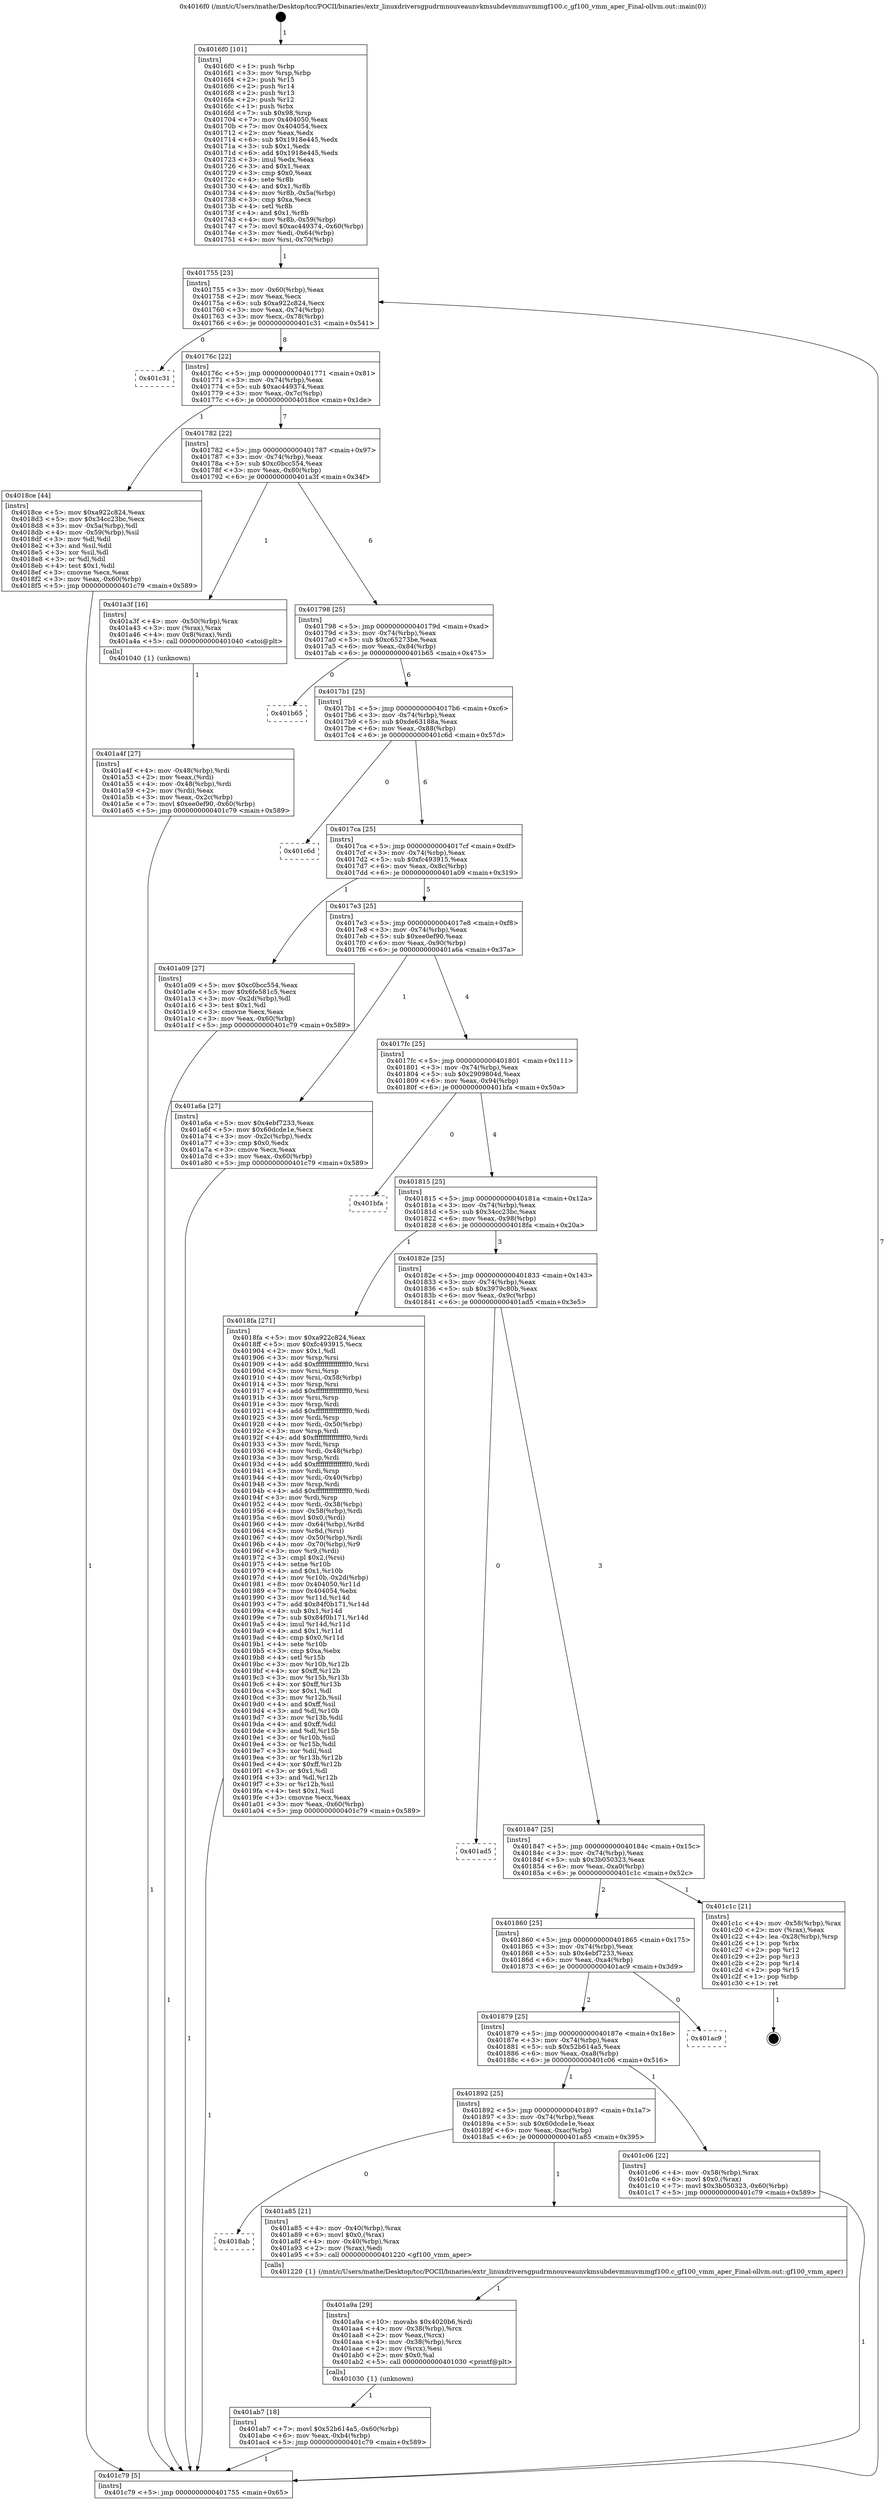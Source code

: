 digraph "0x4016f0" {
  label = "0x4016f0 (/mnt/c/Users/mathe/Desktop/tcc/POCII/binaries/extr_linuxdriversgpudrmnouveaunvkmsubdevmmuvmmgf100.c_gf100_vmm_aper_Final-ollvm.out::main(0))"
  labelloc = "t"
  node[shape=record]

  Entry [label="",width=0.3,height=0.3,shape=circle,fillcolor=black,style=filled]
  "0x401755" [label="{
     0x401755 [23]\l
     | [instrs]\l
     &nbsp;&nbsp;0x401755 \<+3\>: mov -0x60(%rbp),%eax\l
     &nbsp;&nbsp;0x401758 \<+2\>: mov %eax,%ecx\l
     &nbsp;&nbsp;0x40175a \<+6\>: sub $0xa922c824,%ecx\l
     &nbsp;&nbsp;0x401760 \<+3\>: mov %eax,-0x74(%rbp)\l
     &nbsp;&nbsp;0x401763 \<+3\>: mov %ecx,-0x78(%rbp)\l
     &nbsp;&nbsp;0x401766 \<+6\>: je 0000000000401c31 \<main+0x541\>\l
  }"]
  "0x401c31" [label="{
     0x401c31\l
  }", style=dashed]
  "0x40176c" [label="{
     0x40176c [22]\l
     | [instrs]\l
     &nbsp;&nbsp;0x40176c \<+5\>: jmp 0000000000401771 \<main+0x81\>\l
     &nbsp;&nbsp;0x401771 \<+3\>: mov -0x74(%rbp),%eax\l
     &nbsp;&nbsp;0x401774 \<+5\>: sub $0xac449374,%eax\l
     &nbsp;&nbsp;0x401779 \<+3\>: mov %eax,-0x7c(%rbp)\l
     &nbsp;&nbsp;0x40177c \<+6\>: je 00000000004018ce \<main+0x1de\>\l
  }"]
  Exit [label="",width=0.3,height=0.3,shape=circle,fillcolor=black,style=filled,peripheries=2]
  "0x4018ce" [label="{
     0x4018ce [44]\l
     | [instrs]\l
     &nbsp;&nbsp;0x4018ce \<+5\>: mov $0xa922c824,%eax\l
     &nbsp;&nbsp;0x4018d3 \<+5\>: mov $0x34cc23bc,%ecx\l
     &nbsp;&nbsp;0x4018d8 \<+3\>: mov -0x5a(%rbp),%dl\l
     &nbsp;&nbsp;0x4018db \<+4\>: mov -0x59(%rbp),%sil\l
     &nbsp;&nbsp;0x4018df \<+3\>: mov %dl,%dil\l
     &nbsp;&nbsp;0x4018e2 \<+3\>: and %sil,%dil\l
     &nbsp;&nbsp;0x4018e5 \<+3\>: xor %sil,%dl\l
     &nbsp;&nbsp;0x4018e8 \<+3\>: or %dl,%dil\l
     &nbsp;&nbsp;0x4018eb \<+4\>: test $0x1,%dil\l
     &nbsp;&nbsp;0x4018ef \<+3\>: cmovne %ecx,%eax\l
     &nbsp;&nbsp;0x4018f2 \<+3\>: mov %eax,-0x60(%rbp)\l
     &nbsp;&nbsp;0x4018f5 \<+5\>: jmp 0000000000401c79 \<main+0x589\>\l
  }"]
  "0x401782" [label="{
     0x401782 [22]\l
     | [instrs]\l
     &nbsp;&nbsp;0x401782 \<+5\>: jmp 0000000000401787 \<main+0x97\>\l
     &nbsp;&nbsp;0x401787 \<+3\>: mov -0x74(%rbp),%eax\l
     &nbsp;&nbsp;0x40178a \<+5\>: sub $0xc0bcc554,%eax\l
     &nbsp;&nbsp;0x40178f \<+3\>: mov %eax,-0x80(%rbp)\l
     &nbsp;&nbsp;0x401792 \<+6\>: je 0000000000401a3f \<main+0x34f\>\l
  }"]
  "0x401c79" [label="{
     0x401c79 [5]\l
     | [instrs]\l
     &nbsp;&nbsp;0x401c79 \<+5\>: jmp 0000000000401755 \<main+0x65\>\l
  }"]
  "0x4016f0" [label="{
     0x4016f0 [101]\l
     | [instrs]\l
     &nbsp;&nbsp;0x4016f0 \<+1\>: push %rbp\l
     &nbsp;&nbsp;0x4016f1 \<+3\>: mov %rsp,%rbp\l
     &nbsp;&nbsp;0x4016f4 \<+2\>: push %r15\l
     &nbsp;&nbsp;0x4016f6 \<+2\>: push %r14\l
     &nbsp;&nbsp;0x4016f8 \<+2\>: push %r13\l
     &nbsp;&nbsp;0x4016fa \<+2\>: push %r12\l
     &nbsp;&nbsp;0x4016fc \<+1\>: push %rbx\l
     &nbsp;&nbsp;0x4016fd \<+7\>: sub $0x98,%rsp\l
     &nbsp;&nbsp;0x401704 \<+7\>: mov 0x404050,%eax\l
     &nbsp;&nbsp;0x40170b \<+7\>: mov 0x404054,%ecx\l
     &nbsp;&nbsp;0x401712 \<+2\>: mov %eax,%edx\l
     &nbsp;&nbsp;0x401714 \<+6\>: sub $0x1918e445,%edx\l
     &nbsp;&nbsp;0x40171a \<+3\>: sub $0x1,%edx\l
     &nbsp;&nbsp;0x40171d \<+6\>: add $0x1918e445,%edx\l
     &nbsp;&nbsp;0x401723 \<+3\>: imul %edx,%eax\l
     &nbsp;&nbsp;0x401726 \<+3\>: and $0x1,%eax\l
     &nbsp;&nbsp;0x401729 \<+3\>: cmp $0x0,%eax\l
     &nbsp;&nbsp;0x40172c \<+4\>: sete %r8b\l
     &nbsp;&nbsp;0x401730 \<+4\>: and $0x1,%r8b\l
     &nbsp;&nbsp;0x401734 \<+4\>: mov %r8b,-0x5a(%rbp)\l
     &nbsp;&nbsp;0x401738 \<+3\>: cmp $0xa,%ecx\l
     &nbsp;&nbsp;0x40173b \<+4\>: setl %r8b\l
     &nbsp;&nbsp;0x40173f \<+4\>: and $0x1,%r8b\l
     &nbsp;&nbsp;0x401743 \<+4\>: mov %r8b,-0x59(%rbp)\l
     &nbsp;&nbsp;0x401747 \<+7\>: movl $0xac449374,-0x60(%rbp)\l
     &nbsp;&nbsp;0x40174e \<+3\>: mov %edi,-0x64(%rbp)\l
     &nbsp;&nbsp;0x401751 \<+4\>: mov %rsi,-0x70(%rbp)\l
  }"]
  "0x401ab7" [label="{
     0x401ab7 [18]\l
     | [instrs]\l
     &nbsp;&nbsp;0x401ab7 \<+7\>: movl $0x52b614a5,-0x60(%rbp)\l
     &nbsp;&nbsp;0x401abe \<+6\>: mov %eax,-0xb4(%rbp)\l
     &nbsp;&nbsp;0x401ac4 \<+5\>: jmp 0000000000401c79 \<main+0x589\>\l
  }"]
  "0x401a3f" [label="{
     0x401a3f [16]\l
     | [instrs]\l
     &nbsp;&nbsp;0x401a3f \<+4\>: mov -0x50(%rbp),%rax\l
     &nbsp;&nbsp;0x401a43 \<+3\>: mov (%rax),%rax\l
     &nbsp;&nbsp;0x401a46 \<+4\>: mov 0x8(%rax),%rdi\l
     &nbsp;&nbsp;0x401a4a \<+5\>: call 0000000000401040 \<atoi@plt\>\l
     | [calls]\l
     &nbsp;&nbsp;0x401040 \{1\} (unknown)\l
  }"]
  "0x401798" [label="{
     0x401798 [25]\l
     | [instrs]\l
     &nbsp;&nbsp;0x401798 \<+5\>: jmp 000000000040179d \<main+0xad\>\l
     &nbsp;&nbsp;0x40179d \<+3\>: mov -0x74(%rbp),%eax\l
     &nbsp;&nbsp;0x4017a0 \<+5\>: sub $0xc65273be,%eax\l
     &nbsp;&nbsp;0x4017a5 \<+6\>: mov %eax,-0x84(%rbp)\l
     &nbsp;&nbsp;0x4017ab \<+6\>: je 0000000000401b65 \<main+0x475\>\l
  }"]
  "0x401a9a" [label="{
     0x401a9a [29]\l
     | [instrs]\l
     &nbsp;&nbsp;0x401a9a \<+10\>: movabs $0x4020b6,%rdi\l
     &nbsp;&nbsp;0x401aa4 \<+4\>: mov -0x38(%rbp),%rcx\l
     &nbsp;&nbsp;0x401aa8 \<+2\>: mov %eax,(%rcx)\l
     &nbsp;&nbsp;0x401aaa \<+4\>: mov -0x38(%rbp),%rcx\l
     &nbsp;&nbsp;0x401aae \<+2\>: mov (%rcx),%esi\l
     &nbsp;&nbsp;0x401ab0 \<+2\>: mov $0x0,%al\l
     &nbsp;&nbsp;0x401ab2 \<+5\>: call 0000000000401030 \<printf@plt\>\l
     | [calls]\l
     &nbsp;&nbsp;0x401030 \{1\} (unknown)\l
  }"]
  "0x401b65" [label="{
     0x401b65\l
  }", style=dashed]
  "0x4017b1" [label="{
     0x4017b1 [25]\l
     | [instrs]\l
     &nbsp;&nbsp;0x4017b1 \<+5\>: jmp 00000000004017b6 \<main+0xc6\>\l
     &nbsp;&nbsp;0x4017b6 \<+3\>: mov -0x74(%rbp),%eax\l
     &nbsp;&nbsp;0x4017b9 \<+5\>: sub $0xde63188a,%eax\l
     &nbsp;&nbsp;0x4017be \<+6\>: mov %eax,-0x88(%rbp)\l
     &nbsp;&nbsp;0x4017c4 \<+6\>: je 0000000000401c6d \<main+0x57d\>\l
  }"]
  "0x4018ab" [label="{
     0x4018ab\l
  }", style=dashed]
  "0x401c6d" [label="{
     0x401c6d\l
  }", style=dashed]
  "0x4017ca" [label="{
     0x4017ca [25]\l
     | [instrs]\l
     &nbsp;&nbsp;0x4017ca \<+5\>: jmp 00000000004017cf \<main+0xdf\>\l
     &nbsp;&nbsp;0x4017cf \<+3\>: mov -0x74(%rbp),%eax\l
     &nbsp;&nbsp;0x4017d2 \<+5\>: sub $0xfc493915,%eax\l
     &nbsp;&nbsp;0x4017d7 \<+6\>: mov %eax,-0x8c(%rbp)\l
     &nbsp;&nbsp;0x4017dd \<+6\>: je 0000000000401a09 \<main+0x319\>\l
  }"]
  "0x401a85" [label="{
     0x401a85 [21]\l
     | [instrs]\l
     &nbsp;&nbsp;0x401a85 \<+4\>: mov -0x40(%rbp),%rax\l
     &nbsp;&nbsp;0x401a89 \<+6\>: movl $0x0,(%rax)\l
     &nbsp;&nbsp;0x401a8f \<+4\>: mov -0x40(%rbp),%rax\l
     &nbsp;&nbsp;0x401a93 \<+2\>: mov (%rax),%edi\l
     &nbsp;&nbsp;0x401a95 \<+5\>: call 0000000000401220 \<gf100_vmm_aper\>\l
     | [calls]\l
     &nbsp;&nbsp;0x401220 \{1\} (/mnt/c/Users/mathe/Desktop/tcc/POCII/binaries/extr_linuxdriversgpudrmnouveaunvkmsubdevmmuvmmgf100.c_gf100_vmm_aper_Final-ollvm.out::gf100_vmm_aper)\l
  }"]
  "0x401a09" [label="{
     0x401a09 [27]\l
     | [instrs]\l
     &nbsp;&nbsp;0x401a09 \<+5\>: mov $0xc0bcc554,%eax\l
     &nbsp;&nbsp;0x401a0e \<+5\>: mov $0x6fe581c5,%ecx\l
     &nbsp;&nbsp;0x401a13 \<+3\>: mov -0x2d(%rbp),%dl\l
     &nbsp;&nbsp;0x401a16 \<+3\>: test $0x1,%dl\l
     &nbsp;&nbsp;0x401a19 \<+3\>: cmovne %ecx,%eax\l
     &nbsp;&nbsp;0x401a1c \<+3\>: mov %eax,-0x60(%rbp)\l
     &nbsp;&nbsp;0x401a1f \<+5\>: jmp 0000000000401c79 \<main+0x589\>\l
  }"]
  "0x4017e3" [label="{
     0x4017e3 [25]\l
     | [instrs]\l
     &nbsp;&nbsp;0x4017e3 \<+5\>: jmp 00000000004017e8 \<main+0xf8\>\l
     &nbsp;&nbsp;0x4017e8 \<+3\>: mov -0x74(%rbp),%eax\l
     &nbsp;&nbsp;0x4017eb \<+5\>: sub $0xee0ef90,%eax\l
     &nbsp;&nbsp;0x4017f0 \<+6\>: mov %eax,-0x90(%rbp)\l
     &nbsp;&nbsp;0x4017f6 \<+6\>: je 0000000000401a6a \<main+0x37a\>\l
  }"]
  "0x401892" [label="{
     0x401892 [25]\l
     | [instrs]\l
     &nbsp;&nbsp;0x401892 \<+5\>: jmp 0000000000401897 \<main+0x1a7\>\l
     &nbsp;&nbsp;0x401897 \<+3\>: mov -0x74(%rbp),%eax\l
     &nbsp;&nbsp;0x40189a \<+5\>: sub $0x60dcde1e,%eax\l
     &nbsp;&nbsp;0x40189f \<+6\>: mov %eax,-0xac(%rbp)\l
     &nbsp;&nbsp;0x4018a5 \<+6\>: je 0000000000401a85 \<main+0x395\>\l
  }"]
  "0x401a6a" [label="{
     0x401a6a [27]\l
     | [instrs]\l
     &nbsp;&nbsp;0x401a6a \<+5\>: mov $0x4ebf7233,%eax\l
     &nbsp;&nbsp;0x401a6f \<+5\>: mov $0x60dcde1e,%ecx\l
     &nbsp;&nbsp;0x401a74 \<+3\>: mov -0x2c(%rbp),%edx\l
     &nbsp;&nbsp;0x401a77 \<+3\>: cmp $0x0,%edx\l
     &nbsp;&nbsp;0x401a7a \<+3\>: cmove %ecx,%eax\l
     &nbsp;&nbsp;0x401a7d \<+3\>: mov %eax,-0x60(%rbp)\l
     &nbsp;&nbsp;0x401a80 \<+5\>: jmp 0000000000401c79 \<main+0x589\>\l
  }"]
  "0x4017fc" [label="{
     0x4017fc [25]\l
     | [instrs]\l
     &nbsp;&nbsp;0x4017fc \<+5\>: jmp 0000000000401801 \<main+0x111\>\l
     &nbsp;&nbsp;0x401801 \<+3\>: mov -0x74(%rbp),%eax\l
     &nbsp;&nbsp;0x401804 \<+5\>: sub $0x2909804d,%eax\l
     &nbsp;&nbsp;0x401809 \<+6\>: mov %eax,-0x94(%rbp)\l
     &nbsp;&nbsp;0x40180f \<+6\>: je 0000000000401bfa \<main+0x50a\>\l
  }"]
  "0x401c06" [label="{
     0x401c06 [22]\l
     | [instrs]\l
     &nbsp;&nbsp;0x401c06 \<+4\>: mov -0x58(%rbp),%rax\l
     &nbsp;&nbsp;0x401c0a \<+6\>: movl $0x0,(%rax)\l
     &nbsp;&nbsp;0x401c10 \<+7\>: movl $0x3b050323,-0x60(%rbp)\l
     &nbsp;&nbsp;0x401c17 \<+5\>: jmp 0000000000401c79 \<main+0x589\>\l
  }"]
  "0x401bfa" [label="{
     0x401bfa\l
  }", style=dashed]
  "0x401815" [label="{
     0x401815 [25]\l
     | [instrs]\l
     &nbsp;&nbsp;0x401815 \<+5\>: jmp 000000000040181a \<main+0x12a\>\l
     &nbsp;&nbsp;0x40181a \<+3\>: mov -0x74(%rbp),%eax\l
     &nbsp;&nbsp;0x40181d \<+5\>: sub $0x34cc23bc,%eax\l
     &nbsp;&nbsp;0x401822 \<+6\>: mov %eax,-0x98(%rbp)\l
     &nbsp;&nbsp;0x401828 \<+6\>: je 00000000004018fa \<main+0x20a\>\l
  }"]
  "0x401879" [label="{
     0x401879 [25]\l
     | [instrs]\l
     &nbsp;&nbsp;0x401879 \<+5\>: jmp 000000000040187e \<main+0x18e\>\l
     &nbsp;&nbsp;0x40187e \<+3\>: mov -0x74(%rbp),%eax\l
     &nbsp;&nbsp;0x401881 \<+5\>: sub $0x52b614a5,%eax\l
     &nbsp;&nbsp;0x401886 \<+6\>: mov %eax,-0xa8(%rbp)\l
     &nbsp;&nbsp;0x40188c \<+6\>: je 0000000000401c06 \<main+0x516\>\l
  }"]
  "0x4018fa" [label="{
     0x4018fa [271]\l
     | [instrs]\l
     &nbsp;&nbsp;0x4018fa \<+5\>: mov $0xa922c824,%eax\l
     &nbsp;&nbsp;0x4018ff \<+5\>: mov $0xfc493915,%ecx\l
     &nbsp;&nbsp;0x401904 \<+2\>: mov $0x1,%dl\l
     &nbsp;&nbsp;0x401906 \<+3\>: mov %rsp,%rsi\l
     &nbsp;&nbsp;0x401909 \<+4\>: add $0xfffffffffffffff0,%rsi\l
     &nbsp;&nbsp;0x40190d \<+3\>: mov %rsi,%rsp\l
     &nbsp;&nbsp;0x401910 \<+4\>: mov %rsi,-0x58(%rbp)\l
     &nbsp;&nbsp;0x401914 \<+3\>: mov %rsp,%rsi\l
     &nbsp;&nbsp;0x401917 \<+4\>: add $0xfffffffffffffff0,%rsi\l
     &nbsp;&nbsp;0x40191b \<+3\>: mov %rsi,%rsp\l
     &nbsp;&nbsp;0x40191e \<+3\>: mov %rsp,%rdi\l
     &nbsp;&nbsp;0x401921 \<+4\>: add $0xfffffffffffffff0,%rdi\l
     &nbsp;&nbsp;0x401925 \<+3\>: mov %rdi,%rsp\l
     &nbsp;&nbsp;0x401928 \<+4\>: mov %rdi,-0x50(%rbp)\l
     &nbsp;&nbsp;0x40192c \<+3\>: mov %rsp,%rdi\l
     &nbsp;&nbsp;0x40192f \<+4\>: add $0xfffffffffffffff0,%rdi\l
     &nbsp;&nbsp;0x401933 \<+3\>: mov %rdi,%rsp\l
     &nbsp;&nbsp;0x401936 \<+4\>: mov %rdi,-0x48(%rbp)\l
     &nbsp;&nbsp;0x40193a \<+3\>: mov %rsp,%rdi\l
     &nbsp;&nbsp;0x40193d \<+4\>: add $0xfffffffffffffff0,%rdi\l
     &nbsp;&nbsp;0x401941 \<+3\>: mov %rdi,%rsp\l
     &nbsp;&nbsp;0x401944 \<+4\>: mov %rdi,-0x40(%rbp)\l
     &nbsp;&nbsp;0x401948 \<+3\>: mov %rsp,%rdi\l
     &nbsp;&nbsp;0x40194b \<+4\>: add $0xfffffffffffffff0,%rdi\l
     &nbsp;&nbsp;0x40194f \<+3\>: mov %rdi,%rsp\l
     &nbsp;&nbsp;0x401952 \<+4\>: mov %rdi,-0x38(%rbp)\l
     &nbsp;&nbsp;0x401956 \<+4\>: mov -0x58(%rbp),%rdi\l
     &nbsp;&nbsp;0x40195a \<+6\>: movl $0x0,(%rdi)\l
     &nbsp;&nbsp;0x401960 \<+4\>: mov -0x64(%rbp),%r8d\l
     &nbsp;&nbsp;0x401964 \<+3\>: mov %r8d,(%rsi)\l
     &nbsp;&nbsp;0x401967 \<+4\>: mov -0x50(%rbp),%rdi\l
     &nbsp;&nbsp;0x40196b \<+4\>: mov -0x70(%rbp),%r9\l
     &nbsp;&nbsp;0x40196f \<+3\>: mov %r9,(%rdi)\l
     &nbsp;&nbsp;0x401972 \<+3\>: cmpl $0x2,(%rsi)\l
     &nbsp;&nbsp;0x401975 \<+4\>: setne %r10b\l
     &nbsp;&nbsp;0x401979 \<+4\>: and $0x1,%r10b\l
     &nbsp;&nbsp;0x40197d \<+4\>: mov %r10b,-0x2d(%rbp)\l
     &nbsp;&nbsp;0x401981 \<+8\>: mov 0x404050,%r11d\l
     &nbsp;&nbsp;0x401989 \<+7\>: mov 0x404054,%ebx\l
     &nbsp;&nbsp;0x401990 \<+3\>: mov %r11d,%r14d\l
     &nbsp;&nbsp;0x401993 \<+7\>: add $0x84f0b171,%r14d\l
     &nbsp;&nbsp;0x40199a \<+4\>: sub $0x1,%r14d\l
     &nbsp;&nbsp;0x40199e \<+7\>: sub $0x84f0b171,%r14d\l
     &nbsp;&nbsp;0x4019a5 \<+4\>: imul %r14d,%r11d\l
     &nbsp;&nbsp;0x4019a9 \<+4\>: and $0x1,%r11d\l
     &nbsp;&nbsp;0x4019ad \<+4\>: cmp $0x0,%r11d\l
     &nbsp;&nbsp;0x4019b1 \<+4\>: sete %r10b\l
     &nbsp;&nbsp;0x4019b5 \<+3\>: cmp $0xa,%ebx\l
     &nbsp;&nbsp;0x4019b8 \<+4\>: setl %r15b\l
     &nbsp;&nbsp;0x4019bc \<+3\>: mov %r10b,%r12b\l
     &nbsp;&nbsp;0x4019bf \<+4\>: xor $0xff,%r12b\l
     &nbsp;&nbsp;0x4019c3 \<+3\>: mov %r15b,%r13b\l
     &nbsp;&nbsp;0x4019c6 \<+4\>: xor $0xff,%r13b\l
     &nbsp;&nbsp;0x4019ca \<+3\>: xor $0x1,%dl\l
     &nbsp;&nbsp;0x4019cd \<+3\>: mov %r12b,%sil\l
     &nbsp;&nbsp;0x4019d0 \<+4\>: and $0xff,%sil\l
     &nbsp;&nbsp;0x4019d4 \<+3\>: and %dl,%r10b\l
     &nbsp;&nbsp;0x4019d7 \<+3\>: mov %r13b,%dil\l
     &nbsp;&nbsp;0x4019da \<+4\>: and $0xff,%dil\l
     &nbsp;&nbsp;0x4019de \<+3\>: and %dl,%r15b\l
     &nbsp;&nbsp;0x4019e1 \<+3\>: or %r10b,%sil\l
     &nbsp;&nbsp;0x4019e4 \<+3\>: or %r15b,%dil\l
     &nbsp;&nbsp;0x4019e7 \<+3\>: xor %dil,%sil\l
     &nbsp;&nbsp;0x4019ea \<+3\>: or %r13b,%r12b\l
     &nbsp;&nbsp;0x4019ed \<+4\>: xor $0xff,%r12b\l
     &nbsp;&nbsp;0x4019f1 \<+3\>: or $0x1,%dl\l
     &nbsp;&nbsp;0x4019f4 \<+3\>: and %dl,%r12b\l
     &nbsp;&nbsp;0x4019f7 \<+3\>: or %r12b,%sil\l
     &nbsp;&nbsp;0x4019fa \<+4\>: test $0x1,%sil\l
     &nbsp;&nbsp;0x4019fe \<+3\>: cmovne %ecx,%eax\l
     &nbsp;&nbsp;0x401a01 \<+3\>: mov %eax,-0x60(%rbp)\l
     &nbsp;&nbsp;0x401a04 \<+5\>: jmp 0000000000401c79 \<main+0x589\>\l
  }"]
  "0x40182e" [label="{
     0x40182e [25]\l
     | [instrs]\l
     &nbsp;&nbsp;0x40182e \<+5\>: jmp 0000000000401833 \<main+0x143\>\l
     &nbsp;&nbsp;0x401833 \<+3\>: mov -0x74(%rbp),%eax\l
     &nbsp;&nbsp;0x401836 \<+5\>: sub $0x3979c80b,%eax\l
     &nbsp;&nbsp;0x40183b \<+6\>: mov %eax,-0x9c(%rbp)\l
     &nbsp;&nbsp;0x401841 \<+6\>: je 0000000000401ad5 \<main+0x3e5\>\l
  }"]
  "0x401ac9" [label="{
     0x401ac9\l
  }", style=dashed]
  "0x401a4f" [label="{
     0x401a4f [27]\l
     | [instrs]\l
     &nbsp;&nbsp;0x401a4f \<+4\>: mov -0x48(%rbp),%rdi\l
     &nbsp;&nbsp;0x401a53 \<+2\>: mov %eax,(%rdi)\l
     &nbsp;&nbsp;0x401a55 \<+4\>: mov -0x48(%rbp),%rdi\l
     &nbsp;&nbsp;0x401a59 \<+2\>: mov (%rdi),%eax\l
     &nbsp;&nbsp;0x401a5b \<+3\>: mov %eax,-0x2c(%rbp)\l
     &nbsp;&nbsp;0x401a5e \<+7\>: movl $0xee0ef90,-0x60(%rbp)\l
     &nbsp;&nbsp;0x401a65 \<+5\>: jmp 0000000000401c79 \<main+0x589\>\l
  }"]
  "0x401860" [label="{
     0x401860 [25]\l
     | [instrs]\l
     &nbsp;&nbsp;0x401860 \<+5\>: jmp 0000000000401865 \<main+0x175\>\l
     &nbsp;&nbsp;0x401865 \<+3\>: mov -0x74(%rbp),%eax\l
     &nbsp;&nbsp;0x401868 \<+5\>: sub $0x4ebf7233,%eax\l
     &nbsp;&nbsp;0x40186d \<+6\>: mov %eax,-0xa4(%rbp)\l
     &nbsp;&nbsp;0x401873 \<+6\>: je 0000000000401ac9 \<main+0x3d9\>\l
  }"]
  "0x401ad5" [label="{
     0x401ad5\l
  }", style=dashed]
  "0x401847" [label="{
     0x401847 [25]\l
     | [instrs]\l
     &nbsp;&nbsp;0x401847 \<+5\>: jmp 000000000040184c \<main+0x15c\>\l
     &nbsp;&nbsp;0x40184c \<+3\>: mov -0x74(%rbp),%eax\l
     &nbsp;&nbsp;0x40184f \<+5\>: sub $0x3b050323,%eax\l
     &nbsp;&nbsp;0x401854 \<+6\>: mov %eax,-0xa0(%rbp)\l
     &nbsp;&nbsp;0x40185a \<+6\>: je 0000000000401c1c \<main+0x52c\>\l
  }"]
  "0x401c1c" [label="{
     0x401c1c [21]\l
     | [instrs]\l
     &nbsp;&nbsp;0x401c1c \<+4\>: mov -0x58(%rbp),%rax\l
     &nbsp;&nbsp;0x401c20 \<+2\>: mov (%rax),%eax\l
     &nbsp;&nbsp;0x401c22 \<+4\>: lea -0x28(%rbp),%rsp\l
     &nbsp;&nbsp;0x401c26 \<+1\>: pop %rbx\l
     &nbsp;&nbsp;0x401c27 \<+2\>: pop %r12\l
     &nbsp;&nbsp;0x401c29 \<+2\>: pop %r13\l
     &nbsp;&nbsp;0x401c2b \<+2\>: pop %r14\l
     &nbsp;&nbsp;0x401c2d \<+2\>: pop %r15\l
     &nbsp;&nbsp;0x401c2f \<+1\>: pop %rbp\l
     &nbsp;&nbsp;0x401c30 \<+1\>: ret\l
  }"]
  Entry -> "0x4016f0" [label=" 1"]
  "0x401755" -> "0x401c31" [label=" 0"]
  "0x401755" -> "0x40176c" [label=" 8"]
  "0x401c1c" -> Exit [label=" 1"]
  "0x40176c" -> "0x4018ce" [label=" 1"]
  "0x40176c" -> "0x401782" [label=" 7"]
  "0x4018ce" -> "0x401c79" [label=" 1"]
  "0x4016f0" -> "0x401755" [label=" 1"]
  "0x401c79" -> "0x401755" [label=" 7"]
  "0x401c06" -> "0x401c79" [label=" 1"]
  "0x401782" -> "0x401a3f" [label=" 1"]
  "0x401782" -> "0x401798" [label=" 6"]
  "0x401ab7" -> "0x401c79" [label=" 1"]
  "0x401798" -> "0x401b65" [label=" 0"]
  "0x401798" -> "0x4017b1" [label=" 6"]
  "0x401a9a" -> "0x401ab7" [label=" 1"]
  "0x4017b1" -> "0x401c6d" [label=" 0"]
  "0x4017b1" -> "0x4017ca" [label=" 6"]
  "0x401a85" -> "0x401a9a" [label=" 1"]
  "0x4017ca" -> "0x401a09" [label=" 1"]
  "0x4017ca" -> "0x4017e3" [label=" 5"]
  "0x401892" -> "0x4018ab" [label=" 0"]
  "0x4017e3" -> "0x401a6a" [label=" 1"]
  "0x4017e3" -> "0x4017fc" [label=" 4"]
  "0x401892" -> "0x401a85" [label=" 1"]
  "0x4017fc" -> "0x401bfa" [label=" 0"]
  "0x4017fc" -> "0x401815" [label=" 4"]
  "0x401879" -> "0x401892" [label=" 1"]
  "0x401815" -> "0x4018fa" [label=" 1"]
  "0x401815" -> "0x40182e" [label=" 3"]
  "0x401879" -> "0x401c06" [label=" 1"]
  "0x4018fa" -> "0x401c79" [label=" 1"]
  "0x401a09" -> "0x401c79" [label=" 1"]
  "0x401a3f" -> "0x401a4f" [label=" 1"]
  "0x401a4f" -> "0x401c79" [label=" 1"]
  "0x401a6a" -> "0x401c79" [label=" 1"]
  "0x401860" -> "0x401879" [label=" 2"]
  "0x40182e" -> "0x401ad5" [label=" 0"]
  "0x40182e" -> "0x401847" [label=" 3"]
  "0x401860" -> "0x401ac9" [label=" 0"]
  "0x401847" -> "0x401c1c" [label=" 1"]
  "0x401847" -> "0x401860" [label=" 2"]
}
